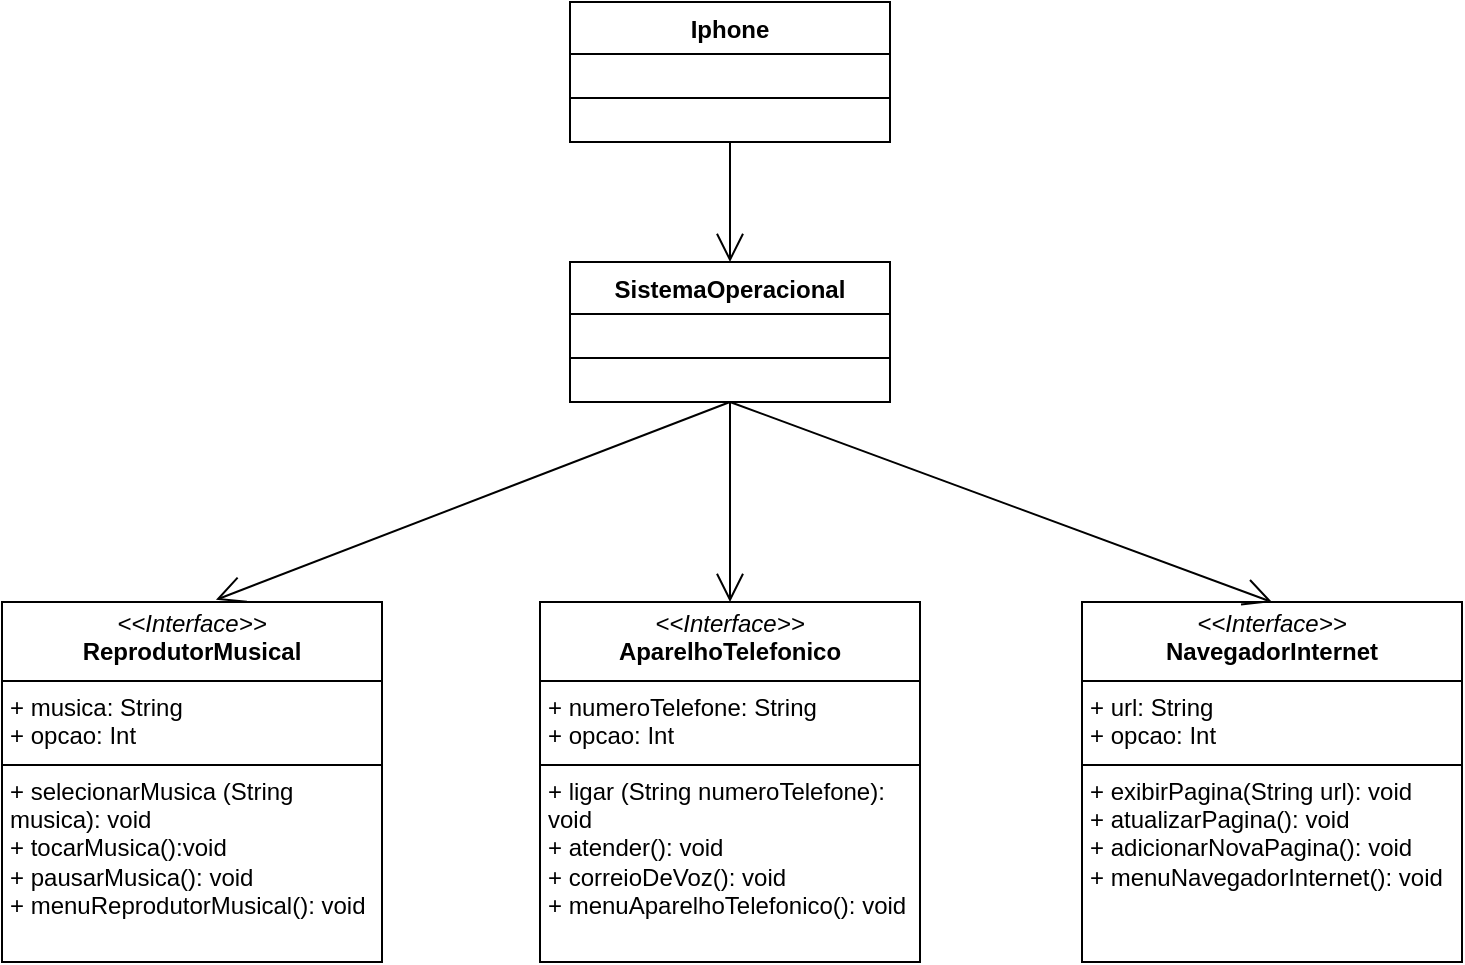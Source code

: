 <mxfile version="24.4.9" type="device">
  <diagram name="Página-1" id="XRfiXsR_yG7akixWKo0F">
    <mxGraphModel dx="1434" dy="756" grid="1" gridSize="10" guides="1" tooltips="1" connect="1" arrows="1" fold="1" page="1" pageScale="1" pageWidth="827" pageHeight="1169" math="0" shadow="0">
      <root>
        <mxCell id="0" />
        <mxCell id="1" parent="0" />
        <mxCell id="ki3P-yzMdWdDEXX9_obk-1" value="SistemaOperacional" style="swimlane;fontStyle=1;align=center;verticalAlign=top;childLayout=stackLayout;horizontal=1;startSize=26;horizontalStack=0;resizeParent=1;resizeParentMax=0;resizeLast=0;collapsible=1;marginBottom=0;whiteSpace=wrap;html=1;" vertex="1" parent="1">
          <mxGeometry x="334" y="190" width="160" height="70" as="geometry" />
        </mxCell>
        <mxCell id="ki3P-yzMdWdDEXX9_obk-3" value="" style="line;strokeWidth=1;fillColor=none;align=left;verticalAlign=middle;spacingTop=-1;spacingLeft=3;spacingRight=3;rotatable=0;labelPosition=right;points=[];portConstraint=eastwest;strokeColor=inherit;" vertex="1" parent="ki3P-yzMdWdDEXX9_obk-1">
          <mxGeometry y="26" width="160" height="44" as="geometry" />
        </mxCell>
        <mxCell id="ki3P-yzMdWdDEXX9_obk-5" value="&lt;p style=&quot;margin:0px;margin-top:4px;text-align:center;&quot;&gt;&lt;i&gt;&amp;lt;&amp;lt;Interface&amp;gt;&amp;gt;&lt;/i&gt;&lt;br&gt;&lt;b&gt;ReprodutorMusical&lt;/b&gt;&lt;/p&gt;&lt;hr size=&quot;1&quot; style=&quot;border-style:solid;&quot;&gt;&lt;p style=&quot;margin:0px;margin-left:4px;&quot;&gt;+ musica: String&lt;br&gt;+ opcao: Int&lt;/p&gt;&lt;hr size=&quot;1&quot; style=&quot;border-style:solid;&quot;&gt;&lt;p style=&quot;margin:0px;margin-left:4px;&quot;&gt;+ selecionarMusica (String musica): void&lt;br&gt;+ tocarMusica():void&lt;/p&gt;&lt;p style=&quot;margin:0px;margin-left:4px;&quot;&gt;+ pausarMusica(): void&lt;br&gt;+ menuReprodutorMusical(): void&lt;/p&gt;" style="verticalAlign=top;align=left;overflow=fill;html=1;whiteSpace=wrap;" vertex="1" parent="1">
          <mxGeometry x="50" y="360" width="190" height="180" as="geometry" />
        </mxCell>
        <mxCell id="ki3P-yzMdWdDEXX9_obk-8" value="Iphone" style="swimlane;fontStyle=1;align=center;verticalAlign=top;childLayout=stackLayout;horizontal=1;startSize=26;horizontalStack=0;resizeParent=1;resizeParentMax=0;resizeLast=0;collapsible=1;marginBottom=0;whiteSpace=wrap;html=1;" vertex="1" parent="1">
          <mxGeometry x="334" y="60" width="160" height="70" as="geometry" />
        </mxCell>
        <mxCell id="ki3P-yzMdWdDEXX9_obk-10" value="" style="line;strokeWidth=1;fillColor=none;align=left;verticalAlign=middle;spacingTop=-1;spacingLeft=3;spacingRight=3;rotatable=0;labelPosition=right;points=[];portConstraint=eastwest;strokeColor=inherit;" vertex="1" parent="ki3P-yzMdWdDEXX9_obk-8">
          <mxGeometry y="26" width="160" height="44" as="geometry" />
        </mxCell>
        <mxCell id="ki3P-yzMdWdDEXX9_obk-12" value="&lt;p style=&quot;margin:0px;margin-top:4px;text-align:center;&quot;&gt;&lt;i&gt;&amp;lt;&amp;lt;Interface&amp;gt;&amp;gt;&lt;/i&gt;&lt;br&gt;&lt;b&gt;AparelhoTelefonico&lt;/b&gt;&lt;/p&gt;&lt;hr size=&quot;1&quot; style=&quot;border-style:solid;&quot;&gt;&lt;p style=&quot;margin:0px;margin-left:4px;&quot;&gt;+ numeroTelefone: String&lt;br&gt;+ opcao: Int&lt;/p&gt;&lt;hr size=&quot;1&quot; style=&quot;border-style:solid;&quot;&gt;&lt;p style=&quot;margin:0px;margin-left:4px;&quot;&gt;+ ligar (String numeroTelefone): void&lt;br&gt;+ atender(): void&lt;br&gt;+ correioDeVoz(): void&lt;br&gt;+ menuAparelhoTelefonico(): void&lt;/p&gt;" style="verticalAlign=top;align=left;overflow=fill;html=1;whiteSpace=wrap;" vertex="1" parent="1">
          <mxGeometry x="319" y="360" width="190" height="180" as="geometry" />
        </mxCell>
        <mxCell id="ki3P-yzMdWdDEXX9_obk-13" value="&lt;p style=&quot;margin:0px;margin-top:4px;text-align:center;&quot;&gt;&lt;i&gt;&amp;lt;&amp;lt;Interface&amp;gt;&amp;gt;&lt;/i&gt;&lt;br&gt;&lt;b&gt;NavegadorInternet&lt;/b&gt;&lt;/p&gt;&lt;hr size=&quot;1&quot; style=&quot;border-style:solid;&quot;&gt;&lt;p style=&quot;margin:0px;margin-left:4px;&quot;&gt;+ url: String&lt;br&gt;+ opcao: Int&lt;/p&gt;&lt;hr size=&quot;1&quot; style=&quot;border-style:solid;&quot;&gt;&lt;p style=&quot;margin:0px;margin-left:4px;&quot;&gt;+ exibirPagina(String url): void&lt;br&gt;+ atualizarPagina(): void&lt;/p&gt;&lt;p style=&quot;margin:0px;margin-left:4px;&quot;&gt;+ adicionarNovaPagina(): void&lt;br&gt;+ menuNavegadorInternet(): void&lt;/p&gt;" style="verticalAlign=top;align=left;overflow=fill;html=1;whiteSpace=wrap;" vertex="1" parent="1">
          <mxGeometry x="590" y="360" width="190" height="180" as="geometry" />
        </mxCell>
        <mxCell id="ki3P-yzMdWdDEXX9_obk-16" value="" style="endArrow=open;endFill=1;endSize=12;html=1;rounded=0;entryX=0.5;entryY=0;entryDx=0;entryDy=0;exitX=0.5;exitY=1;exitDx=0;exitDy=0;" edge="1" parent="1" source="ki3P-yzMdWdDEXX9_obk-8" target="ki3P-yzMdWdDEXX9_obk-1">
          <mxGeometry width="160" relative="1" as="geometry">
            <mxPoint x="400" y="130" as="sourcePoint" />
            <mxPoint x="490" y="390" as="targetPoint" />
            <Array as="points" />
          </mxGeometry>
        </mxCell>
        <mxCell id="ki3P-yzMdWdDEXX9_obk-17" value="" style="endArrow=open;endFill=1;endSize=12;html=1;rounded=0;entryX=0.563;entryY=-0.006;entryDx=0;entryDy=0;exitX=0.5;exitY=1;exitDx=0;exitDy=0;entryPerimeter=0;" edge="1" parent="1" source="ki3P-yzMdWdDEXX9_obk-1" target="ki3P-yzMdWdDEXX9_obk-5">
          <mxGeometry width="160" relative="1" as="geometry">
            <mxPoint x="424" y="140" as="sourcePoint" />
            <mxPoint x="424" y="200" as="targetPoint" />
            <Array as="points" />
          </mxGeometry>
        </mxCell>
        <mxCell id="ki3P-yzMdWdDEXX9_obk-18" value="" style="endArrow=open;endFill=1;endSize=12;html=1;rounded=0;entryX=0.5;entryY=0;entryDx=0;entryDy=0;exitX=0.5;exitY=1;exitDx=0;exitDy=0;" edge="1" parent="1" source="ki3P-yzMdWdDEXX9_obk-1" target="ki3P-yzMdWdDEXX9_obk-12">
          <mxGeometry width="160" relative="1" as="geometry">
            <mxPoint x="424" y="270" as="sourcePoint" />
            <mxPoint x="157" y="329" as="targetPoint" />
            <Array as="points" />
          </mxGeometry>
        </mxCell>
        <mxCell id="ki3P-yzMdWdDEXX9_obk-19" value="" style="endArrow=open;endFill=1;endSize=12;html=1;rounded=0;entryX=0.5;entryY=0;entryDx=0;entryDy=0;exitX=0.5;exitY=1;exitDx=0;exitDy=0;" edge="1" parent="1" source="ki3P-yzMdWdDEXX9_obk-1" target="ki3P-yzMdWdDEXX9_obk-13">
          <mxGeometry width="160" relative="1" as="geometry">
            <mxPoint x="424" y="270" as="sourcePoint" />
            <mxPoint x="424" y="330" as="targetPoint" />
            <Array as="points" />
          </mxGeometry>
        </mxCell>
      </root>
    </mxGraphModel>
  </diagram>
</mxfile>

